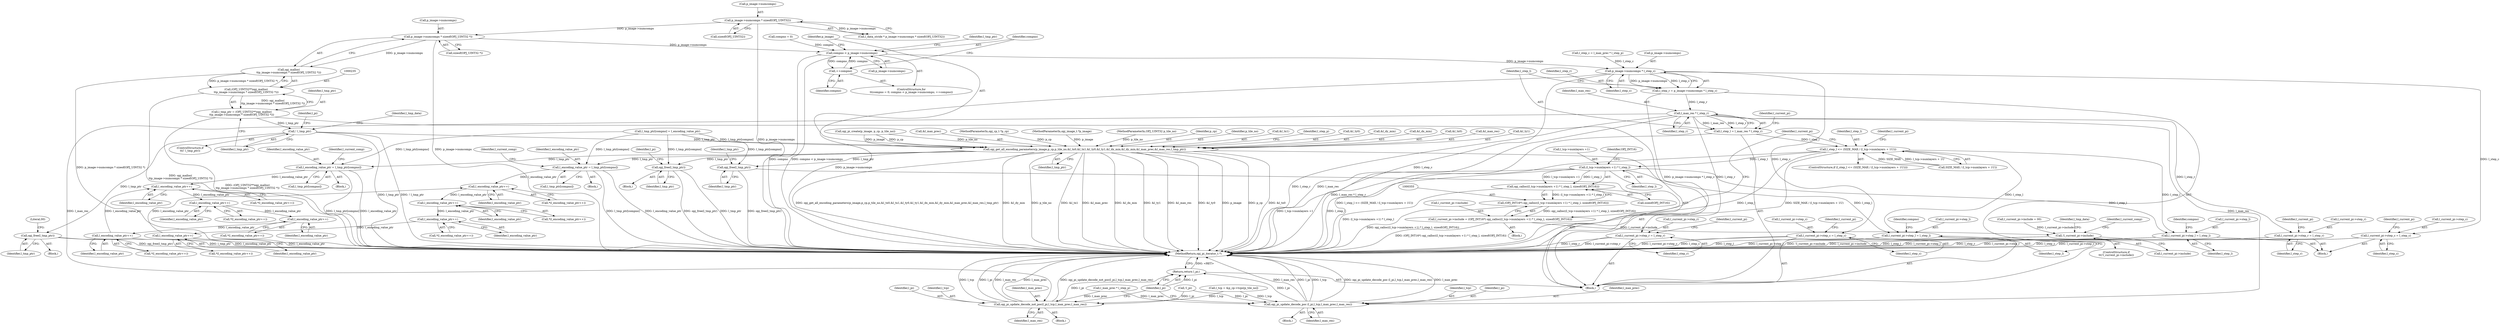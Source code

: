 digraph "0_openjpeg_ef01f18dfc6780b776d0674ed3e7415c6ef54d24@API" {
"1000237" [label="(Call,p_image->numcomps * sizeof(OPJ_UINT32 *))"];
"1000220" [label="(Call,p_image->numcomps * sizeof(OPJ_UINT32))"];
"1000236" [label="(Call,opj_malloc(\n\t\tp_image->numcomps * sizeof(OPJ_UINT32 *)))"];
"1000234" [label="(Call,(OPJ_UINT32**)opj_malloc(\n\t\tp_image->numcomps * sizeof(OPJ_UINT32 *)))"];
"1000232" [label="(Call,l_tmp_ptr = (OPJ_UINT32**)opj_malloc(\n\t\tp_image->numcomps * sizeof(OPJ_UINT32 *)))"];
"1000244" [label="(Call,! l_tmp_ptr)"];
"1000263" [label="(Call,opj_free(l_tmp_ptr))"];
"1000290" [label="(Call,opj_get_all_encoding_parameters(p_image,p_cp,p_tile_no,&l_tx0,&l_tx1,&l_ty0,&l_ty1,&l_dx_min,&l_dy_min,&l_max_prec,&l_max_res,l_tmp_ptr))"];
"1000374" [label="(Call,opj_free(l_tmp_ptr))"];
"1000454" [label="(Call,l_encoding_value_ptr = l_tmp_ptr[compno])"];
"1000490" [label="(Call,l_encoding_value_ptr++)"];
"1000497" [label="(Call,l_encoding_value_ptr++)"];
"1000504" [label="(Call,l_encoding_value_ptr++)"];
"1000511" [label="(Call,l_encoding_value_ptr++)"];
"1000606" [label="(Call,l_encoding_value_ptr = l_tmp_ptr[compno])"];
"1000642" [label="(Call,l_encoding_value_ptr++)"];
"1000649" [label="(Call,l_encoding_value_ptr++)"];
"1000656" [label="(Call,l_encoding_value_ptr++)"];
"1000663" [label="(Call,l_encoding_value_ptr++)"];
"1000689" [label="(Call,opj_free(l_tmp_ptr))"];
"1000274" [label="(Call,compno < p_image->numcomps)"];
"1000279" [label="(Call,++compno)"];
"1000321" [label="(Call,p_image->numcomps * l_step_c)"];
"1000319" [label="(Call,l_step_r = p_image->numcomps * l_step_c)"];
"1000328" [label="(Call,l_max_res * l_step_r)"];
"1000326" [label="(Call,l_step_l = l_max_res * l_step_r)"];
"1000340" [label="(Call,l_step_l <= (SIZE_MAX / (l_tcp->numlayers + 1U)))"];
"1000357" [label="(Call,(l_tcp->numlayers +1) * l_step_l)"];
"1000356" [label="(Call,opj_calloc((l_tcp->numlayers +1) * l_step_l, sizeof(OPJ_INT16)))"];
"1000354" [label="(Call,(OPJ_INT16*) opj_calloc((l_tcp->numlayers +1) * l_step_l, sizeof(OPJ_INT16)))"];
"1000350" [label="(Call,l_current_pi->include = (OPJ_INT16*) opj_calloc((l_tcp->numlayers +1) * l_step_l, sizeof(OPJ_INT16)))"];
"1000367" [label="(Call,!l_current_pi->include)"];
"1000431" [label="(Call,l_current_pi->step_l = l_step_l)"];
"1000583" [label="(Call,l_current_pi->step_l = l_step_l)"];
"1000426" [label="(Call,l_current_pi->step_r = l_step_r)"];
"1000578" [label="(Call,l_current_pi->step_r = l_step_r)"];
"1000699" [label="(Call,opj_pi_update_decode_poc (l_pi,l_tcp,l_max_prec,l_max_res))"];
"1000711" [label="(Return,return l_pi;)"];
"1000706" [label="(Call,opj_pi_update_decode_not_poc(l_pi,l_tcp,l_max_prec,l_max_res))"];
"1000421" [label="(Call,l_current_pi->step_c = l_step_c)"];
"1000573" [label="(Call,l_current_pi->step_c = l_step_c)"];
"1000498" [label="(Identifier,l_encoding_value_ptr)"];
"1000342" [label="(Call,SIZE_MAX / (l_tcp->numlayers + 1U))"];
"1000711" [label="(Return,return l_pi;)"];
"1000427" [label="(Call,l_current_pi->step_r)"];
"1000282" [label="(Call,l_tmp_ptr[compno] = l_encoding_value_ptr)"];
"1000369" [label="(Identifier,l_current_pi)"];
"1000276" [label="(Call,p_image->numcomps)"];
"1000655" [label="(Call,*(l_encoding_value_ptr++))"];
"1000364" [label="(Call,sizeof(OPJ_INT16))"];
"1000325" [label="(Identifier,l_step_c)"];
"1000294" [label="(Call,&l_tx0)"];
"1000357" [label="(Call,(l_tcp->numlayers +1) * l_step_l)"];
"1000447" [label="(Block,)"];
"1000236" [label="(Call,opj_malloc(\n\t\tp_image->numcomps * sizeof(OPJ_UINT32 *)))"];
"1000127" [label="(Block,)"];
"1000699" [label="(Call,opj_pi_update_decode_poc (l_pi,l_tcp,l_max_prec,l_max_res))"];
"1000308" [label="(Call,&l_max_res)"];
"1000260" [label="(Block,)"];
"1000657" [label="(Identifier,l_encoding_value_ptr)"];
"1000590" [label="(Identifier,compno)"];
"1000363" [label="(Identifier,l_step_l)"];
"1000532" [label="(Block,)"];
"1000300" [label="(Call,&l_ty1)"];
"1000193" [label="(Call,l_tcp = &p_cp->tcps[p_tile_no])"];
"1000253" [label="(Call,opj_pi_create(p_image, p_cp, p_tile_no))"];
"1000584" [label="(Call,l_current_pi->step_l)"];
"1000662" [label="(Call,*(l_encoding_value_ptr++))"];
"1000365" [label="(Identifier,OPJ_INT16)"];
"1000382" [label="(Identifier,l_current_comp)"];
"1000334" [label="(Call,l_current_pi->include = 00)"];
"1000234" [label="(Call,(OPJ_UINT32**)opj_malloc(\n\t\tp_image->numcomps * sizeof(OPJ_UINT32 *)))"];
"1000371" [label="(Block,)"];
"1000432" [label="(Call,l_current_pi->step_l)"];
"1000491" [label="(Identifier,l_encoding_value_ptr)"];
"1000692" [label="(Identifier,l_tmp_ptr)"];
"1000422" [label="(Call,l_current_pi->step_c)"];
"1000421" [label="(Call,l_current_pi->step_c = l_step_c)"];
"1000585" [label="(Identifier,l_current_pi)"];
"1000649" [label="(Call,l_encoding_value_ptr++)"];
"1000497" [label="(Call,l_encoding_value_ptr++)"];
"1000613" [label="(Identifier,l_current_comp)"];
"1000489" [label="(Call,*(l_encoding_value_ptr++))"];
"1000650" [label="(Identifier,l_encoding_value_ptr)"];
"1000368" [label="(Call,l_current_pi->include)"];
"1000373" [label="(Identifier,l_tmp_data)"];
"1000238" [label="(Call,p_image->numcomps)"];
"1000607" [label="(Identifier,l_encoding_value_ptr)"];
"1000241" [label="(Call,sizeof(OPJ_UINT32 *))"];
"1000340" [label="(Call,l_step_l <= (SIZE_MAX / (l_tcp->numlayers + 1U)))"];
"1000438" [label="(Identifier,compno)"];
"1000232" [label="(Call,l_tmp_ptr = (OPJ_UINT32**)opj_malloc(\n\t\tp_image->numcomps * sizeof(OPJ_UINT32 *)))"];
"1000656" [label="(Call,l_encoding_value_ptr++)"];
"1000510" [label="(Call,*(l_encoding_value_ptr++))"];
"1000701" [label="(Identifier,l_tcp)"];
"1000503" [label="(Call,*(l_encoding_value_ptr++))"];
"1000577" [label="(Identifier,l_step_c)"];
"1000275" [label="(Identifier,compno)"];
"1000233" [label="(Identifier,l_tmp_ptr)"];
"1000306" [label="(Call,&l_max_prec)"];
"1000713" [label="(MethodReturn,opj_pi_iterator_t *)"];
"1000322" [label="(Call,p_image->numcomps)"];
"1000350" [label="(Call,l_current_pi->include = (OPJ_INT16*) opj_calloc((l_tcp->numlayers +1) * l_step_l, sizeof(OPJ_INT16)))"];
"1000266" [label="(Literal,00)"];
"1000712" [label="(Identifier,l_pi)"];
"1000271" [label="(Call,compno = 0)"];
"1000328" [label="(Call,l_max_res * l_step_r)"];
"1000496" [label="(Call,*(l_encoding_value_ptr++))"];
"1000280" [label="(Identifier,compno)"];
"1000709" [label="(Identifier,l_max_prec)"];
"1000579" [label="(Call,l_current_pi->step_r)"];
"1000248" [label="(Identifier,l_tmp_data)"];
"1000375" [label="(Identifier,l_tmp_ptr)"];
"1000642" [label="(Call,l_encoding_value_ptr++)"];
"1000433" [label="(Identifier,l_current_pi)"];
"1000707" [label="(Identifier,l_pi)"];
"1000314" [label="(Call,l_step_c = l_max_prec * l_step_p)"];
"1000580" [label="(Identifier,l_current_pi)"];
"1000663" [label="(Call,l_encoding_value_ptr++)"];
"1000582" [label="(Identifier,l_step_r)"];
"1000377" [label="(Identifier,l_pi)"];
"1000221" [label="(Call,p_image->numcomps)"];
"1000698" [label="(Block,)"];
"1000426" [label="(Call,l_current_pi->step_r = l_step_r)"];
"1000341" [label="(Identifier,l_step_l)"];
"1000125" [label="(MethodParameterIn,opj_cp_t *p_cp)"];
"1000578" [label="(Call,l_current_pi->step_r = l_step_r)"];
"1000310" [label="(Identifier,l_tmp_ptr)"];
"1000461" [label="(Identifier,l_current_comp)"];
"1000455" [label="(Identifier,l_encoding_value_ptr)"];
"1000290" [label="(Call,opj_get_all_encoding_parameters(p_image,p_cp,p_tile_no,&l_tx0,&l_tx1,&l_ty0,&l_ty1,&l_dx_min,&l_dy_min,&l_max_prec,&l_max_res,l_tmp_ptr))"];
"1000258" [label="(Call,!l_pi)"];
"1000587" [label="(Identifier,l_step_l)"];
"1000291" [label="(Identifier,p_image)"];
"1000708" [label="(Identifier,l_tcp)"];
"1000330" [label="(Identifier,l_step_r)"];
"1000220" [label="(Call,p_image->numcomps * sizeof(OPJ_UINT32))"];
"1000332" [label="(Identifier,l_current_pi)"];
"1000700" [label="(Identifier,l_pi)"];
"1000263" [label="(Call,opj_free(l_tmp_ptr))"];
"1000320" [label="(Identifier,l_step_r)"];
"1000608" [label="(Call,l_tmp_ptr[compno])"];
"1000352" [label="(Identifier,l_current_pi)"];
"1000252" [label="(Identifier,l_pi)"];
"1000349" [label="(Block,)"];
"1000124" [label="(MethodParameterIn,opj_image_t *p_image)"];
"1000425" [label="(Identifier,l_step_c)"];
"1000126" [label="(MethodParameterIn,OPJ_UINT32 p_tile_no)"];
"1000583" [label="(Call,l_current_pi->step_l = l_step_l)"];
"1000292" [label="(Identifier,p_cp)"];
"1000454" [label="(Call,l_encoding_value_ptr = l_tmp_ptr[compno])"];
"1000356" [label="(Call,opj_calloc((l_tcp->numlayers +1) * l_step_l, sizeof(OPJ_INT16)))"];
"1000293" [label="(Identifier,p_tile_no)"];
"1000279" [label="(Call,++compno)"];
"1000504" [label="(Call,l_encoding_value_ptr++)"];
"1000296" [label="(Call,&l_tx1)"];
"1000321" [label="(Call,p_image->numcomps * l_step_c)"];
"1000244" [label="(Call,! l_tmp_ptr)"];
"1000367" [label="(Call,!l_current_pi->include)"];
"1000505" [label="(Identifier,l_encoding_value_ptr)"];
"1000643" [label="(Identifier,l_encoding_value_ptr)"];
"1000264" [label="(Identifier,l_tmp_ptr)"];
"1000641" [label="(Call,*(l_encoding_value_ptr++))"];
"1000599" [label="(Block,)"];
"1000512" [label="(Identifier,l_encoding_value_ptr)"];
"1000511" [label="(Call,l_encoding_value_ptr++)"];
"1000312" [label="(Identifier,l_step_p)"];
"1000490" [label="(Call,l_encoding_value_ptr++)"];
"1000329" [label="(Identifier,l_max_res)"];
"1000298" [label="(Call,&l_ty0)"];
"1000274" [label="(Call,compno < p_image->numcomps)"];
"1000339" [label="(ControlStructure,if (l_step_l <= (SIZE_MAX / (l_tcp->numlayers + 1U))))"];
"1000690" [label="(Identifier,l_tmp_ptr)"];
"1000664" [label="(Identifier,l_encoding_value_ptr)"];
"1000284" [label="(Identifier,l_tmp_ptr)"];
"1000304" [label="(Call,&l_dy_min)"];
"1000573" [label="(Call,l_current_pi->step_c = l_step_c)"];
"1000435" [label="(Identifier,l_step_l)"];
"1000702" [label="(Identifier,l_max_prec)"];
"1000606" [label="(Call,l_encoding_value_ptr = l_tmp_ptr[compno])"];
"1000703" [label="(Identifier,l_max_res)"];
"1000689" [label="(Call,opj_free(l_tmp_ptr))"];
"1000270" [label="(ControlStructure,for\n\t\t(compno = 0; compno < p_image->numcomps; ++compno))"];
"1000224" [label="(Call,sizeof(OPJ_UINT32))"];
"1000351" [label="(Call,l_current_pi->include)"];
"1000710" [label="(Identifier,l_max_res)"];
"1000327" [label="(Identifier,l_step_l)"];
"1000374" [label="(Call,opj_free(l_tmp_ptr))"];
"1000218" [label="(Call,l_data_stride * p_image->numcomps * sizeof(OPJ_UINT32))"];
"1000326" [label="(Call,l_step_l = l_max_res * l_step_r)"];
"1000706" [label="(Call,opj_pi_update_decode_not_poc(l_pi,l_tcp,l_max_prec,l_max_res))"];
"1000302" [label="(Call,&l_dx_min)"];
"1000648" [label="(Call,*(l_encoding_value_ptr++))"];
"1000354" [label="(Call,(OPJ_INT16*) opj_calloc((l_tcp->numlayers +1) * l_step_l, sizeof(OPJ_INT16)))"];
"1000237" [label="(Call,p_image->numcomps * sizeof(OPJ_UINT32 *))"];
"1000456" [label="(Call,l_tmp_ptr[compno])"];
"1000431" [label="(Call,l_current_pi->step_l = l_step_l)"];
"1000574" [label="(Call,l_current_pi->step_c)"];
"1000319" [label="(Call,l_step_r = p_image->numcomps * l_step_c)"];
"1000705" [label="(Block,)"];
"1000245" [label="(Identifier,l_tmp_ptr)"];
"1000366" [label="(ControlStructure,if\n\t\t(!l_current_pi->include))"];
"1000316" [label="(Call,l_max_prec * l_step_p)"];
"1000243" [label="(ControlStructure,if\n\t\t(! l_tmp_ptr))"];
"1000428" [label="(Identifier,l_current_pi)"];
"1000430" [label="(Identifier,l_step_r)"];
"1000358" [label="(Call,l_tcp->numlayers +1)"];
"1000237" -> "1000236"  [label="AST: "];
"1000237" -> "1000241"  [label="CFG: "];
"1000238" -> "1000237"  [label="AST: "];
"1000241" -> "1000237"  [label="AST: "];
"1000236" -> "1000237"  [label="CFG: "];
"1000237" -> "1000713"  [label="DDG: p_image->numcomps"];
"1000237" -> "1000236"  [label="DDG: p_image->numcomps"];
"1000220" -> "1000237"  [label="DDG: p_image->numcomps"];
"1000237" -> "1000274"  [label="DDG: p_image->numcomps"];
"1000220" -> "1000218"  [label="AST: "];
"1000220" -> "1000224"  [label="CFG: "];
"1000221" -> "1000220"  [label="AST: "];
"1000224" -> "1000220"  [label="AST: "];
"1000218" -> "1000220"  [label="CFG: "];
"1000220" -> "1000713"  [label="DDG: p_image->numcomps"];
"1000220" -> "1000218"  [label="DDG: p_image->numcomps"];
"1000236" -> "1000234"  [label="AST: "];
"1000234" -> "1000236"  [label="CFG: "];
"1000236" -> "1000713"  [label="DDG: p_image->numcomps * sizeof(OPJ_UINT32 *)"];
"1000236" -> "1000234"  [label="DDG: p_image->numcomps * sizeof(OPJ_UINT32 *)"];
"1000234" -> "1000232"  [label="AST: "];
"1000235" -> "1000234"  [label="AST: "];
"1000232" -> "1000234"  [label="CFG: "];
"1000234" -> "1000713"  [label="DDG: opj_malloc(\n\t\tp_image->numcomps * sizeof(OPJ_UINT32 *))"];
"1000234" -> "1000232"  [label="DDG: opj_malloc(\n\t\tp_image->numcomps * sizeof(OPJ_UINT32 *))"];
"1000232" -> "1000127"  [label="AST: "];
"1000233" -> "1000232"  [label="AST: "];
"1000245" -> "1000232"  [label="CFG: "];
"1000232" -> "1000713"  [label="DDG: (OPJ_UINT32**)opj_malloc(\n\t\tp_image->numcomps * sizeof(OPJ_UINT32 *))"];
"1000232" -> "1000244"  [label="DDG: l_tmp_ptr"];
"1000244" -> "1000243"  [label="AST: "];
"1000244" -> "1000245"  [label="CFG: "];
"1000245" -> "1000244"  [label="AST: "];
"1000248" -> "1000244"  [label="CFG: "];
"1000252" -> "1000244"  [label="CFG: "];
"1000244" -> "1000713"  [label="DDG: ! l_tmp_ptr"];
"1000244" -> "1000713"  [label="DDG: l_tmp_ptr"];
"1000244" -> "1000263"  [label="DDG: l_tmp_ptr"];
"1000244" -> "1000290"  [label="DDG: l_tmp_ptr"];
"1000263" -> "1000260"  [label="AST: "];
"1000263" -> "1000264"  [label="CFG: "];
"1000264" -> "1000263"  [label="AST: "];
"1000266" -> "1000263"  [label="CFG: "];
"1000263" -> "1000713"  [label="DDG: opj_free(l_tmp_ptr)"];
"1000263" -> "1000713"  [label="DDG: l_tmp_ptr"];
"1000290" -> "1000127"  [label="AST: "];
"1000290" -> "1000310"  [label="CFG: "];
"1000291" -> "1000290"  [label="AST: "];
"1000292" -> "1000290"  [label="AST: "];
"1000293" -> "1000290"  [label="AST: "];
"1000294" -> "1000290"  [label="AST: "];
"1000296" -> "1000290"  [label="AST: "];
"1000298" -> "1000290"  [label="AST: "];
"1000300" -> "1000290"  [label="AST: "];
"1000302" -> "1000290"  [label="AST: "];
"1000304" -> "1000290"  [label="AST: "];
"1000306" -> "1000290"  [label="AST: "];
"1000308" -> "1000290"  [label="AST: "];
"1000310" -> "1000290"  [label="AST: "];
"1000312" -> "1000290"  [label="CFG: "];
"1000290" -> "1000713"  [label="DDG: &l_ty0"];
"1000290" -> "1000713"  [label="DDG: p_image"];
"1000290" -> "1000713"  [label="DDG: p_cp"];
"1000290" -> "1000713"  [label="DDG: &l_tx0"];
"1000290" -> "1000713"  [label="DDG: opj_get_all_encoding_parameters(p_image,p_cp,p_tile_no,&l_tx0,&l_tx1,&l_ty0,&l_ty1,&l_dx_min,&l_dy_min,&l_max_prec,&l_max_res,l_tmp_ptr)"];
"1000290" -> "1000713"  [label="DDG: &l_dy_min"];
"1000290" -> "1000713"  [label="DDG: p_tile_no"];
"1000290" -> "1000713"  [label="DDG: &l_tx1"];
"1000290" -> "1000713"  [label="DDG: &l_max_prec"];
"1000290" -> "1000713"  [label="DDG: &l_dx_min"];
"1000290" -> "1000713"  [label="DDG: &l_ty1"];
"1000290" -> "1000713"  [label="DDG: &l_max_res"];
"1000253" -> "1000290"  [label="DDG: p_image"];
"1000253" -> "1000290"  [label="DDG: p_cp"];
"1000253" -> "1000290"  [label="DDG: p_tile_no"];
"1000124" -> "1000290"  [label="DDG: p_image"];
"1000125" -> "1000290"  [label="DDG: p_cp"];
"1000126" -> "1000290"  [label="DDG: p_tile_no"];
"1000282" -> "1000290"  [label="DDG: l_tmp_ptr[compno]"];
"1000290" -> "1000374"  [label="DDG: l_tmp_ptr"];
"1000290" -> "1000454"  [label="DDG: l_tmp_ptr"];
"1000290" -> "1000606"  [label="DDG: l_tmp_ptr"];
"1000290" -> "1000689"  [label="DDG: l_tmp_ptr"];
"1000374" -> "1000371"  [label="AST: "];
"1000374" -> "1000375"  [label="CFG: "];
"1000375" -> "1000374"  [label="AST: "];
"1000377" -> "1000374"  [label="CFG: "];
"1000374" -> "1000713"  [label="DDG: l_tmp_ptr"];
"1000374" -> "1000713"  [label="DDG: opj_free(l_tmp_ptr)"];
"1000282" -> "1000374"  [label="DDG: l_tmp_ptr[compno]"];
"1000454" -> "1000447"  [label="AST: "];
"1000454" -> "1000456"  [label="CFG: "];
"1000455" -> "1000454"  [label="AST: "];
"1000456" -> "1000454"  [label="AST: "];
"1000461" -> "1000454"  [label="CFG: "];
"1000454" -> "1000713"  [label="DDG: l_encoding_value_ptr"];
"1000454" -> "1000713"  [label="DDG: l_tmp_ptr[compno]"];
"1000282" -> "1000454"  [label="DDG: l_tmp_ptr[compno]"];
"1000454" -> "1000490"  [label="DDG: l_encoding_value_ptr"];
"1000490" -> "1000489"  [label="AST: "];
"1000490" -> "1000491"  [label="CFG: "];
"1000491" -> "1000490"  [label="AST: "];
"1000489" -> "1000490"  [label="CFG: "];
"1000511" -> "1000490"  [label="DDG: l_encoding_value_ptr"];
"1000490" -> "1000497"  [label="DDG: l_encoding_value_ptr"];
"1000497" -> "1000496"  [label="AST: "];
"1000497" -> "1000498"  [label="CFG: "];
"1000498" -> "1000497"  [label="AST: "];
"1000496" -> "1000497"  [label="CFG: "];
"1000497" -> "1000504"  [label="DDG: l_encoding_value_ptr"];
"1000504" -> "1000503"  [label="AST: "];
"1000504" -> "1000505"  [label="CFG: "];
"1000505" -> "1000504"  [label="AST: "];
"1000503" -> "1000504"  [label="CFG: "];
"1000504" -> "1000511"  [label="DDG: l_encoding_value_ptr"];
"1000511" -> "1000510"  [label="AST: "];
"1000511" -> "1000512"  [label="CFG: "];
"1000512" -> "1000511"  [label="AST: "];
"1000510" -> "1000511"  [label="CFG: "];
"1000511" -> "1000713"  [label="DDG: l_encoding_value_ptr"];
"1000606" -> "1000599"  [label="AST: "];
"1000606" -> "1000608"  [label="CFG: "];
"1000607" -> "1000606"  [label="AST: "];
"1000608" -> "1000606"  [label="AST: "];
"1000613" -> "1000606"  [label="CFG: "];
"1000606" -> "1000713"  [label="DDG: l_encoding_value_ptr"];
"1000606" -> "1000713"  [label="DDG: l_tmp_ptr[compno]"];
"1000282" -> "1000606"  [label="DDG: l_tmp_ptr[compno]"];
"1000606" -> "1000642"  [label="DDG: l_encoding_value_ptr"];
"1000642" -> "1000641"  [label="AST: "];
"1000642" -> "1000643"  [label="CFG: "];
"1000643" -> "1000642"  [label="AST: "];
"1000641" -> "1000642"  [label="CFG: "];
"1000663" -> "1000642"  [label="DDG: l_encoding_value_ptr"];
"1000642" -> "1000649"  [label="DDG: l_encoding_value_ptr"];
"1000649" -> "1000648"  [label="AST: "];
"1000649" -> "1000650"  [label="CFG: "];
"1000650" -> "1000649"  [label="AST: "];
"1000648" -> "1000649"  [label="CFG: "];
"1000649" -> "1000656"  [label="DDG: l_encoding_value_ptr"];
"1000656" -> "1000655"  [label="AST: "];
"1000656" -> "1000657"  [label="CFG: "];
"1000657" -> "1000656"  [label="AST: "];
"1000655" -> "1000656"  [label="CFG: "];
"1000656" -> "1000663"  [label="DDG: l_encoding_value_ptr"];
"1000663" -> "1000662"  [label="AST: "];
"1000663" -> "1000664"  [label="CFG: "];
"1000664" -> "1000663"  [label="AST: "];
"1000662" -> "1000663"  [label="CFG: "];
"1000663" -> "1000713"  [label="DDG: l_encoding_value_ptr"];
"1000689" -> "1000127"  [label="AST: "];
"1000689" -> "1000690"  [label="CFG: "];
"1000690" -> "1000689"  [label="AST: "];
"1000692" -> "1000689"  [label="CFG: "];
"1000689" -> "1000713"  [label="DDG: opj_free(l_tmp_ptr)"];
"1000282" -> "1000689"  [label="DDG: l_tmp_ptr[compno]"];
"1000274" -> "1000270"  [label="AST: "];
"1000274" -> "1000276"  [label="CFG: "];
"1000275" -> "1000274"  [label="AST: "];
"1000276" -> "1000274"  [label="AST: "];
"1000284" -> "1000274"  [label="CFG: "];
"1000291" -> "1000274"  [label="CFG: "];
"1000274" -> "1000713"  [label="DDG: compno"];
"1000274" -> "1000713"  [label="DDG: compno < p_image->numcomps"];
"1000279" -> "1000274"  [label="DDG: compno"];
"1000271" -> "1000274"  [label="DDG: compno"];
"1000274" -> "1000279"  [label="DDG: compno"];
"1000274" -> "1000321"  [label="DDG: p_image->numcomps"];
"1000279" -> "1000270"  [label="AST: "];
"1000279" -> "1000280"  [label="CFG: "];
"1000280" -> "1000279"  [label="AST: "];
"1000275" -> "1000279"  [label="CFG: "];
"1000321" -> "1000319"  [label="AST: "];
"1000321" -> "1000325"  [label="CFG: "];
"1000322" -> "1000321"  [label="AST: "];
"1000325" -> "1000321"  [label="AST: "];
"1000319" -> "1000321"  [label="CFG: "];
"1000321" -> "1000713"  [label="DDG: p_image->numcomps"];
"1000321" -> "1000713"  [label="DDG: l_step_c"];
"1000321" -> "1000319"  [label="DDG: p_image->numcomps"];
"1000321" -> "1000319"  [label="DDG: l_step_c"];
"1000314" -> "1000321"  [label="DDG: l_step_c"];
"1000321" -> "1000421"  [label="DDG: l_step_c"];
"1000321" -> "1000573"  [label="DDG: l_step_c"];
"1000319" -> "1000127"  [label="AST: "];
"1000320" -> "1000319"  [label="AST: "];
"1000327" -> "1000319"  [label="CFG: "];
"1000319" -> "1000713"  [label="DDG: p_image->numcomps * l_step_c"];
"1000319" -> "1000328"  [label="DDG: l_step_r"];
"1000328" -> "1000326"  [label="AST: "];
"1000328" -> "1000330"  [label="CFG: "];
"1000329" -> "1000328"  [label="AST: "];
"1000330" -> "1000328"  [label="AST: "];
"1000326" -> "1000328"  [label="CFG: "];
"1000328" -> "1000713"  [label="DDG: l_max_res"];
"1000328" -> "1000713"  [label="DDG: l_step_r"];
"1000328" -> "1000326"  [label="DDG: l_max_res"];
"1000328" -> "1000326"  [label="DDG: l_step_r"];
"1000328" -> "1000426"  [label="DDG: l_step_r"];
"1000328" -> "1000578"  [label="DDG: l_step_r"];
"1000328" -> "1000699"  [label="DDG: l_max_res"];
"1000328" -> "1000706"  [label="DDG: l_max_res"];
"1000326" -> "1000127"  [label="AST: "];
"1000327" -> "1000326"  [label="AST: "];
"1000332" -> "1000326"  [label="CFG: "];
"1000326" -> "1000713"  [label="DDG: l_max_res * l_step_r"];
"1000326" -> "1000340"  [label="DDG: l_step_l"];
"1000340" -> "1000339"  [label="AST: "];
"1000340" -> "1000342"  [label="CFG: "];
"1000341" -> "1000340"  [label="AST: "];
"1000342" -> "1000340"  [label="AST: "];
"1000352" -> "1000340"  [label="CFG: "];
"1000369" -> "1000340"  [label="CFG: "];
"1000340" -> "1000713"  [label="DDG: SIZE_MAX / (l_tcp->numlayers + 1U)"];
"1000340" -> "1000713"  [label="DDG: l_step_l <= (SIZE_MAX / (l_tcp->numlayers + 1U))"];
"1000340" -> "1000713"  [label="DDG: l_step_l"];
"1000342" -> "1000340"  [label="DDG: SIZE_MAX"];
"1000342" -> "1000340"  [label="DDG: l_tcp->numlayers + 1U"];
"1000340" -> "1000357"  [label="DDG: l_step_l"];
"1000340" -> "1000431"  [label="DDG: l_step_l"];
"1000340" -> "1000583"  [label="DDG: l_step_l"];
"1000357" -> "1000356"  [label="AST: "];
"1000357" -> "1000363"  [label="CFG: "];
"1000358" -> "1000357"  [label="AST: "];
"1000363" -> "1000357"  [label="AST: "];
"1000365" -> "1000357"  [label="CFG: "];
"1000357" -> "1000713"  [label="DDG: l_tcp->numlayers +1"];
"1000357" -> "1000713"  [label="DDG: l_step_l"];
"1000357" -> "1000356"  [label="DDG: l_tcp->numlayers +1"];
"1000357" -> "1000356"  [label="DDG: l_step_l"];
"1000357" -> "1000431"  [label="DDG: l_step_l"];
"1000357" -> "1000583"  [label="DDG: l_step_l"];
"1000356" -> "1000354"  [label="AST: "];
"1000356" -> "1000364"  [label="CFG: "];
"1000364" -> "1000356"  [label="AST: "];
"1000354" -> "1000356"  [label="CFG: "];
"1000356" -> "1000713"  [label="DDG: (l_tcp->numlayers +1) * l_step_l"];
"1000356" -> "1000354"  [label="DDG: (l_tcp->numlayers +1) * l_step_l"];
"1000354" -> "1000350"  [label="AST: "];
"1000355" -> "1000354"  [label="AST: "];
"1000350" -> "1000354"  [label="CFG: "];
"1000354" -> "1000713"  [label="DDG: opj_calloc((l_tcp->numlayers +1) * l_step_l, sizeof(OPJ_INT16))"];
"1000354" -> "1000350"  [label="DDG: opj_calloc((l_tcp->numlayers +1) * l_step_l, sizeof(OPJ_INT16))"];
"1000350" -> "1000349"  [label="AST: "];
"1000351" -> "1000350"  [label="AST: "];
"1000369" -> "1000350"  [label="CFG: "];
"1000350" -> "1000713"  [label="DDG: (OPJ_INT16*) opj_calloc((l_tcp->numlayers +1) * l_step_l, sizeof(OPJ_INT16))"];
"1000350" -> "1000367"  [label="DDG: l_current_pi->include"];
"1000367" -> "1000366"  [label="AST: "];
"1000367" -> "1000368"  [label="CFG: "];
"1000368" -> "1000367"  [label="AST: "];
"1000373" -> "1000367"  [label="CFG: "];
"1000382" -> "1000367"  [label="CFG: "];
"1000367" -> "1000713"  [label="DDG: l_current_pi->include"];
"1000367" -> "1000713"  [label="DDG: !l_current_pi->include"];
"1000334" -> "1000367"  [label="DDG: l_current_pi->include"];
"1000431" -> "1000127"  [label="AST: "];
"1000431" -> "1000435"  [label="CFG: "];
"1000432" -> "1000431"  [label="AST: "];
"1000435" -> "1000431"  [label="AST: "];
"1000438" -> "1000431"  [label="CFG: "];
"1000431" -> "1000713"  [label="DDG: l_current_pi->step_l"];
"1000431" -> "1000713"  [label="DDG: l_step_l"];
"1000583" -> "1000532"  [label="AST: "];
"1000583" -> "1000587"  [label="CFG: "];
"1000584" -> "1000583"  [label="AST: "];
"1000587" -> "1000583"  [label="AST: "];
"1000590" -> "1000583"  [label="CFG: "];
"1000583" -> "1000713"  [label="DDG: l_current_pi->step_l"];
"1000583" -> "1000713"  [label="DDG: l_step_l"];
"1000426" -> "1000127"  [label="AST: "];
"1000426" -> "1000430"  [label="CFG: "];
"1000427" -> "1000426"  [label="AST: "];
"1000430" -> "1000426"  [label="AST: "];
"1000433" -> "1000426"  [label="CFG: "];
"1000426" -> "1000713"  [label="DDG: l_current_pi->step_r"];
"1000426" -> "1000713"  [label="DDG: l_step_r"];
"1000578" -> "1000532"  [label="AST: "];
"1000578" -> "1000582"  [label="CFG: "];
"1000579" -> "1000578"  [label="AST: "];
"1000582" -> "1000578"  [label="AST: "];
"1000585" -> "1000578"  [label="CFG: "];
"1000578" -> "1000713"  [label="DDG: l_current_pi->step_r"];
"1000578" -> "1000713"  [label="DDG: l_step_r"];
"1000699" -> "1000698"  [label="AST: "];
"1000699" -> "1000703"  [label="CFG: "];
"1000700" -> "1000699"  [label="AST: "];
"1000701" -> "1000699"  [label="AST: "];
"1000702" -> "1000699"  [label="AST: "];
"1000703" -> "1000699"  [label="AST: "];
"1000712" -> "1000699"  [label="CFG: "];
"1000699" -> "1000713"  [label="DDG: l_pi"];
"1000699" -> "1000713"  [label="DDG: l_tcp"];
"1000699" -> "1000713"  [label="DDG: opj_pi_update_decode_poc (l_pi,l_tcp,l_max_prec,l_max_res)"];
"1000699" -> "1000713"  [label="DDG: l_max_prec"];
"1000699" -> "1000713"  [label="DDG: l_max_res"];
"1000258" -> "1000699"  [label="DDG: l_pi"];
"1000193" -> "1000699"  [label="DDG: l_tcp"];
"1000316" -> "1000699"  [label="DDG: l_max_prec"];
"1000699" -> "1000711"  [label="DDG: l_pi"];
"1000711" -> "1000127"  [label="AST: "];
"1000711" -> "1000712"  [label="CFG: "];
"1000712" -> "1000711"  [label="AST: "];
"1000713" -> "1000711"  [label="CFG: "];
"1000711" -> "1000713"  [label="DDG: <RET>"];
"1000712" -> "1000711"  [label="DDG: l_pi"];
"1000706" -> "1000711"  [label="DDG: l_pi"];
"1000706" -> "1000705"  [label="AST: "];
"1000706" -> "1000710"  [label="CFG: "];
"1000707" -> "1000706"  [label="AST: "];
"1000708" -> "1000706"  [label="AST: "];
"1000709" -> "1000706"  [label="AST: "];
"1000710" -> "1000706"  [label="AST: "];
"1000712" -> "1000706"  [label="CFG: "];
"1000706" -> "1000713"  [label="DDG: l_max_prec"];
"1000706" -> "1000713"  [label="DDG: l_tcp"];
"1000706" -> "1000713"  [label="DDG: l_max_res"];
"1000706" -> "1000713"  [label="DDG: opj_pi_update_decode_not_poc(l_pi,l_tcp,l_max_prec,l_max_res)"];
"1000706" -> "1000713"  [label="DDG: l_pi"];
"1000258" -> "1000706"  [label="DDG: l_pi"];
"1000193" -> "1000706"  [label="DDG: l_tcp"];
"1000316" -> "1000706"  [label="DDG: l_max_prec"];
"1000421" -> "1000127"  [label="AST: "];
"1000421" -> "1000425"  [label="CFG: "];
"1000422" -> "1000421"  [label="AST: "];
"1000425" -> "1000421"  [label="AST: "];
"1000428" -> "1000421"  [label="CFG: "];
"1000421" -> "1000713"  [label="DDG: l_current_pi->step_c"];
"1000421" -> "1000713"  [label="DDG: l_step_c"];
"1000573" -> "1000532"  [label="AST: "];
"1000573" -> "1000577"  [label="CFG: "];
"1000574" -> "1000573"  [label="AST: "];
"1000577" -> "1000573"  [label="AST: "];
"1000580" -> "1000573"  [label="CFG: "];
"1000573" -> "1000713"  [label="DDG: l_step_c"];
"1000573" -> "1000713"  [label="DDG: l_current_pi->step_c"];
}
